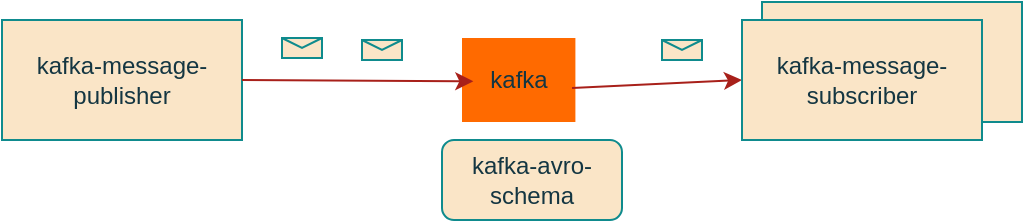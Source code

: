<mxfile version="27.0.9">
  <diagram name="Page-1" id="YkelqJToTwpBZl0sGPyC">
    <mxGraphModel dx="1213" dy="828" grid="1" gridSize="10" guides="1" tooltips="1" connect="1" arrows="1" fold="1" page="1" pageScale="1" pageWidth="850" pageHeight="1100" math="0" shadow="0">
      <root>
        <mxCell id="0" />
        <mxCell id="1" parent="0" />
        <mxCell id="M1Qs_pDJyKz_9XZhGiee-1" value="kafka-message-publisher" style="rounded=0;whiteSpace=wrap;html=1;labelBackgroundColor=none;fillColor=#FAE5C7;strokeColor=#0F8B8D;fontColor=#143642;" vertex="1" parent="1">
          <mxGeometry x="120" y="200" width="120" height="60" as="geometry" />
        </mxCell>
        <mxCell id="M1Qs_pDJyKz_9XZhGiee-3" value="kafka" style="points=[];aspect=fixed;html=1;align=center;shadow=0;dashed=0;fillColor=#FF6A00;strokeColor=none;shape=mxgraph.alibaba_cloud.kafka;fontColor=#143642;" vertex="1" parent="1">
          <mxGeometry x="350" y="209" width="56.7" height="42" as="geometry" />
        </mxCell>
        <mxCell id="M1Qs_pDJyKz_9XZhGiee-2" value="kafka-message-subscriber" style="rounded=0;whiteSpace=wrap;html=1;labelBackgroundColor=none;fillColor=#FAE5C7;strokeColor=#0F8B8D;fontColor=#143642;" vertex="1" parent="1">
          <mxGeometry x="500" y="191" width="130" height="60" as="geometry" />
        </mxCell>
        <mxCell id="M1Qs_pDJyKz_9XZhGiee-5" value="" style="endArrow=classic;html=1;rounded=0;strokeColor=#A8201A;fontColor=#143642;fillColor=#FAE5C7;exitX=1;exitY=0.5;exitDx=0;exitDy=0;entryX=0.1;entryY=0.516;entryDx=0;entryDy=0;entryPerimeter=0;" edge="1" parent="1" source="M1Qs_pDJyKz_9XZhGiee-1" target="M1Qs_pDJyKz_9XZhGiee-3">
          <mxGeometry width="50" height="50" relative="1" as="geometry">
            <mxPoint x="270" y="300" as="sourcePoint" />
            <mxPoint x="320" y="280" as="targetPoint" />
          </mxGeometry>
        </mxCell>
        <mxCell id="M1Qs_pDJyKz_9XZhGiee-6" value="" style="endArrow=classic;html=1;rounded=0;strokeColor=#A8201A;fontColor=#143642;fillColor=#FAE5C7;exitX=0.97;exitY=0.595;exitDx=0;exitDy=0;exitPerimeter=0;entryX=0;entryY=0.5;entryDx=0;entryDy=0;" edge="1" parent="1" source="M1Qs_pDJyKz_9XZhGiee-3" target="M1Qs_pDJyKz_9XZhGiee-12">
          <mxGeometry width="50" height="50" relative="1" as="geometry">
            <mxPoint x="410" y="340" as="sourcePoint" />
            <mxPoint x="460" y="290" as="targetPoint" />
          </mxGeometry>
        </mxCell>
        <mxCell id="M1Qs_pDJyKz_9XZhGiee-12" value="kafka-message-subscriber" style="rounded=0;whiteSpace=wrap;html=1;labelBackgroundColor=none;fillColor=#FAE5C7;strokeColor=#0F8B8D;fontColor=#143642;" vertex="1" parent="1">
          <mxGeometry x="490" y="200" width="120" height="60" as="geometry" />
        </mxCell>
        <mxCell id="M1Qs_pDJyKz_9XZhGiee-7" value="kafka-avro-schema" style="rounded=1;whiteSpace=wrap;html=1;strokeColor=#0F8B8D;fontColor=#143642;fillColor=#FAE5C7;" vertex="1" parent="1">
          <mxGeometry x="340" y="260" width="90" height="40" as="geometry" />
        </mxCell>
        <mxCell id="M1Qs_pDJyKz_9XZhGiee-8" value="" style="shape=message;html=1;html=1;outlineConnect=0;labelPosition=center;verticalLabelPosition=bottom;align=center;verticalAlign=top;strokeColor=#0F8B8D;fontColor=#143642;fillColor=#FAE5C7;" vertex="1" parent="1">
          <mxGeometry x="260" y="209" width="20" height="10" as="geometry" />
        </mxCell>
        <mxCell id="M1Qs_pDJyKz_9XZhGiee-9" value="" style="shape=message;html=1;html=1;outlineConnect=0;labelPosition=center;verticalLabelPosition=bottom;align=center;verticalAlign=top;strokeColor=#0F8B8D;fontColor=#143642;fillColor=#FAE5C7;" vertex="1" parent="1">
          <mxGeometry x="300" y="210" width="20" height="10" as="geometry" />
        </mxCell>
        <mxCell id="M1Qs_pDJyKz_9XZhGiee-10" value="" style="shape=message;html=1;html=1;outlineConnect=0;labelPosition=center;verticalLabelPosition=bottom;align=center;verticalAlign=top;strokeColor=#0F8B8D;fontColor=#143642;fillColor=#FAE5C7;" vertex="1" parent="1">
          <mxGeometry x="450" y="210" width="20" height="10" as="geometry" />
        </mxCell>
      </root>
    </mxGraphModel>
  </diagram>
</mxfile>
